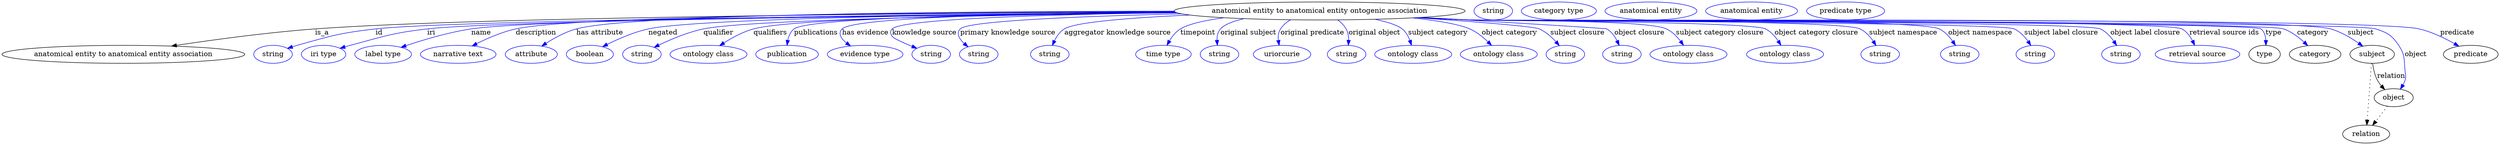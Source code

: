 digraph {
	graph [bb="0,0,4985,283"];
	node [label="\N"];
	"anatomical entity to anatomical entity ontogenic association"	[height=0.5,
		label="anatomical entity to anatomical entity ontogenic association",
		pos="2630.4,265",
		width=8.0701];
	"anatomical entity to anatomical entity association"	[height=0.5,
		pos="242.43,178",
		width=6.7341];
	"anatomical entity to anatomical entity ontogenic association" -> "anatomical entity to anatomical entity association"	[label=is_a,
		lp="639.43,221.5",
		pos="e,338.53,194.59 2341.8,262.96 1869,260.57 949.84,252.93 625.43,229 531.51,222.07 425.36,207.7 348.68,196.13"];
	id	[color=blue,
		height=0.5,
		label=string,
		pos="541.43,178",
		width=1.0652];
	"anatomical entity to anatomical entity ontogenic association" -> id	[color=blue,
		label=id,
		lp="753.43,221.5",
		pos="e,570.42,189.97 2344.8,261.66 1856.9,257.23 900.27,246.44 746.43,229 675.58,220.97 658.08,215.28 589.43,196 586.32,195.13 583.13,\
194.16 579.93,193.14",
		style=solid];
	iri	[color=blue,
		height=0.5,
		label="iri type",
		pos="642.43,178",
		width=1.2277];
	"anatomical entity to anatomical entity ontogenic association" -> iri	[color=blue,
		label=iri,
		lp="856.43,221.5",
		pos="e,675.36,190.11 2345.5,261.42 1879.7,256.74 992.36,245.78 848.43,229 779.33,220.95 762.63,213.98 695.43,196 692.06,195.1 688.59,\
194.11 685.11,193.09",
		style=solid];
	name	[color=blue,
		height=0.5,
		label="label type",
		pos="761.43,178",
		width=1.5707];
	"anatomical entity to anatomical entity ontogenic association" -> name	[color=blue,
		label=name,
		lp="956.43,221.5",
		pos="e,797.03,192.1 2343.3,262.1 1896.3,258.52 1071,249.27 936.43,229 891.5,222.23 841.82,207.29 806.91,195.49",
		style=solid];
	description	[color=blue,
		height=0.5,
		label="narrative text",
		pos="911.43,178",
		width=2.0943];
	"anatomical entity to anatomical entity ontogenic association" -> description	[color=blue,
		label=description,
		lp="1064.9,221.5",
		pos="e,939.16,194.99 2340.4,263.84 1912.5,262.68 1148.7,256.68 1024.4,229 997.8,223.07 969.74,210.69 948.24,199.73",
		style=solid];
	"has attribute"	[color=blue,
		height=0.5,
		label=attribute,
		pos="1056.4,178",
		width=1.4443];
	"anatomical entity to anatomical entity ontogenic association" -> "has attribute"	[color=blue,
		label="has attribute",
		lp="1192.4,221.5",
		pos="e,1077.4,194.73 2339.7,264.69 1939.8,264.49 1256.8,259.56 1145.4,229 1124.2,223.19 1102.7,211.27 1086.1,200.53",
		style=solid];
	negated	[color=blue,
		height=0.5,
		label=boolean,
		pos="1173.4,178",
		width=1.2999];
	"anatomical entity to anatomical entity ontogenic association" -> negated	[color=blue,
		label=negated,
		lp="1318.4,221.5",
		pos="e,1198.7,193.27 2342.9,262.28 1979.5,259.21 1389,250.9 1289.4,229 1260.8,222.69 1230.3,209.31 1207.9,197.97",
		style=solid];
	qualifier	[color=blue,
		height=0.5,
		label=string,
		pos="1276.4,178",
		width=1.0652];
	"anatomical entity to anatomical entity ontogenic association" -> qualifier	[color=blue,
		label=qualifier,
		lp="1429.4,221.5",
		pos="e,1301,192.08 2345.9,261.24 2011.1,257.16 1489.1,247.86 1399.4,229 1368,222.38 1334.3,208.13 1310.1,196.53",
		style=solid];
	qualifiers	[color=blue,
		height=0.5,
		label="ontology class",
		pos="1409.4,178",
		width=2.1304];
	"anatomical entity to anatomical entity ontogenic association" -> qualifiers	[color=blue,
		label=qualifiers,
		lp="1532.9,221.5",
		pos="e,1431.8,195.41 2343.4,262.15 2035,259.04 1578.4,250.78 1499.4,229 1478.5,223.23 1457.2,211.67 1440.5,201.12",
		style=solid];
	publications	[color=blue,
		height=0.5,
		label=publication,
		pos="1566.4,178",
		width=1.7332];
	"anatomical entity to anatomical entity ontogenic association" -> publications	[color=blue,
		label=publications,
		lp="1624.4,221.5",
		pos="e,1566.4,196.18 2342,262.72 2041.6,260.13 1610.2,252.33 1580.4,229 1573.4,223.48 1569.7,214.73 1567.8,206.08",
		style=solid];
	"has evidence"	[color=blue,
		height=0.5,
		label="evidence type",
		pos="1722.4,178",
		width=2.0943];
	"anatomical entity to anatomical entity ontogenic association" -> "has evidence"	[color=blue,
		label="has evidence",
		lp="1722.9,221.5",
		pos="e,1693.2,194.71 2341.5,263.02 2069.2,260.63 1699.5,252.96 1676.4,229 1667.7,219.91 1674.3,209.68 1684.9,200.86",
		style=solid];
	"knowledge source"	[color=blue,
		height=0.5,
		label=string,
		pos="1854.4,178",
		width=1.0652];
	"anatomical entity to anatomical entity ontogenic association" -> "knowledge source"	[color=blue,
		label="knowledge source",
		lp="1840.9,221.5",
		pos="e,1825.7,190.14 2345,261.63 2104.5,258.18 1796.3,249.72 1776.4,229 1771.8,224.19 1772.8,219.6 1776.4,214 1779,210.08 1797.8,201.57 \
1816.4,193.92",
		style=solid];
	"primary knowledge source"	[color=blue,
		height=0.5,
		label=string,
		pos="1949.4,178",
		width=1.0652];
	"anatomical entity to anatomical entity ontogenic association" -> "primary knowledge source"	[color=blue,
		label="primary knowledge source",
		lp="2007.4,221.5",
		pos="e,1927.9,193.09 2354.9,259.29 2159.1,254.54 1928.1,245.48 1912.4,229 1903.9,220 1910.5,208.99 1920.3,199.59",
		style=solid];
	"aggregator knowledge source"	[color=blue,
		height=0.5,
		label=string,
		pos="2091.4,178",
		width=1.0652];
	"anatomical entity to anatomical entity ontogenic association" -> "aggregator knowledge source"	[color=blue,
		label="aggregator knowledge source",
		lp="2226.9,221.5",
		pos="e,2096.5,195.92 2371.4,256.81 2257,251.68 2143.1,243.1 2120.4,229 2111.6,223.49 2105.1,214.21 2100.6,205.14",
		style=solid];
	timepoint	[color=blue,
		height=0.5,
		label="time type",
		pos="2318.4,178",
		width=1.5346];
	"anatomical entity to anatomical entity ontogenic association" -> timepoint	[color=blue,
		label=timepoint,
		lp="2387.4,221.5",
		pos="e,2325.6,196.25 2439.4,251.38 2401.8,246.25 2368.9,239.07 2352.4,229 2343.2,223.33 2335.8,214.07 2330.4,205.05",
		style=solid];
	"original subject"	[color=blue,
		height=0.5,
		label=string,
		pos="2430.4,178",
		width=1.0652];
	"anatomical entity to anatomical entity ontogenic association" -> "original subject"	[color=blue,
		label="original subject",
		lp="2488.4,221.5",
		pos="e,2426.1,196.27 2479.5,249.56 2457.9,244.6 2440.2,237.94 2432.4,229 2427,222.84 2425.4,214.44 2425.4,206.28",
		style=solid];
	"original predicate"	[color=blue,
		height=0.5,
		label=uriorcurie,
		pos="2555.4,178",
		width=1.5887];
	"anatomical entity to anatomical entity ontogenic association" -> "original predicate"	[color=blue,
		label="original predicate",
		lp="2615.9,221.5",
		pos="e,2549.6,196.05 2572.2,247.24 2564.4,242.57 2557.3,236.6 2552.4,229 2548.1,222.3 2547.2,213.98 2548,206.06",
		style=solid];
	"original object"	[color=blue,
		height=0.5,
		label=string,
		pos="2684.4,178",
		width=1.0652];
	"anatomical entity to anatomical entity ontogenic association" -> "original object"	[color=blue,
		label="original object",
		lp="2739.9,221.5",
		pos="e,2687.9,196.23 2666.5,247.11 2673.2,242.25 2679.4,236.24 2683.4,229 2687.2,222.2 2688.4,214.06 2688.5,206.33",
		style=solid];
	"subject category"	[color=blue,
		height=0.5,
		label="ontology class",
		pos="2817.4,178",
		width=2.1304];
	"anatomical entity to anatomical entity ontogenic association" -> "subject category"	[color=blue,
		label="subject category",
		lp="2866.9,221.5",
		pos="e,2814.1,196.3 2740.9,248.34 2764.8,243.19 2785.9,236.76 2795.4,229 2802.6,223.15 2807.5,214.48 2810.8,205.99",
		style=solid];
	"object category"	[color=blue,
		height=0.5,
		label="ontology class",
		pos="2988.4,178",
		width=2.1304];
	"anatomical entity to anatomical entity ontogenic association" -> "object category"	[color=blue,
		label="object category",
		lp="3009.9,221.5",
		pos="e,2974,195.88 2816,251.12 2864.1,245.83 2908.5,238.62 2930.4,229 2944,223.04 2956.8,212.77 2966.8,203.09",
		style=solid];
	"subject closure"	[color=blue,
		height=0.5,
		label=string,
		pos="3121.4,178",
		width=1.0652];
	"anatomical entity to anatomical entity ontogenic association" -> "subject closure"	[color=blue,
		label="subject closure",
		lp="3145.9,221.5",
		pos="e,3109.3,195.57 2823.4,251.52 2935.8,243.77 3057.6,234.3 3069.4,229 3082.2,223.24 3093.8,212.95 3102.7,203.19",
		style=solid];
	"object closure"	[color=blue,
		height=0.5,
		label=string,
		pos="3234.4,178",
		width=1.0652];
	"anatomical entity to anatomical entity ontogenic association" -> "object closure"	[color=blue,
		label="object closure",
		lp="3269.4,221.5",
		pos="e,3229,195.96 2833.8,252.14 2998.1,242.48 3202.4,230.24 3204.4,229 3213.4,223.54 3220.1,214.28 3224.8,205.19",
		style=solid];
	"subject category closure"	[color=blue,
		height=0.5,
		label="ontology class",
		pos="3367.4,178",
		width=2.1304];
	"anatomical entity to anatomical entity ontogenic association" -> "subject category closure"	[color=blue,
		label="subject category closure",
		lp="3429.9,221.5",
		pos="e,3357.5,196.18 2834.1,252.16 2866.4,250.37 2899.3,248.59 2930.4,247 2974.1,244.76 3284,247.91 3323.4,229 3334.7,223.58 3344.3,213.8 \
3351.7,204.32",
		style=solid];
	"object category closure"	[color=blue,
		height=0.5,
		label="ontology class",
		pos="3560.4,178",
		width=2.1304];
	"anatomical entity to anatomical entity ontogenic association" -> "object category closure"	[color=blue,
		label="object category closure",
		lp="3622.9,221.5",
		pos="e,3552.1,196.2 2830.5,251.93 2863.9,250.13 2898.1,248.41 2930.4,247 2963.2,245.57 3492.1,243.86 3521.4,229 3531.8,223.72 3540.3,\
214.22 3546.7,204.92",
		style=solid];
	"subject namespace"	[color=blue,
		height=0.5,
		label=string,
		pos="3750.4,178",
		width=1.0652];
	"anatomical entity to anatomical entity ontogenic association" -> "subject namespace"	[color=blue,
		label="subject namespace",
		lp="3796.4,221.5",
		pos="e,3742.1,195.75 2828.9,251.81 2862.7,250 2897.6,248.31 2930.4,247 2973.7,245.27 3671.6,248.23 3710.4,229 3721.3,223.64 3730.1,213.81 \
3736.7,204.28",
		style=solid];
	"object namespace"	[color=blue,
		height=0.5,
		label=string,
		pos="3909.4,178",
		width=1.0652];
	"anatomical entity to anatomical entity ontogenic association" -> "object namespace"	[color=blue,
		label="object namespace",
		lp="3950.4,221.5",
		pos="e,3900.8,195.78 2827.7,251.77 2861.9,249.95 2897.2,248.26 2930.4,247 2982.5,245.03 3821.5,251.74 3868.4,229 3879.4,223.67 3888.5,\
213.85 3895.2,204.32",
		style=solid];
	"subject label closure"	[color=blue,
		height=0.5,
		label=string,
		pos="4060.4,178",
		width=1.0652];
	"anatomical entity to anatomical entity ontogenic association" -> "subject label closure"	[color=blue,
		label="subject label closure",
		lp="4112.4,221.5",
		pos="e,4051.5,195.8 2827.3,251.72 2861.6,249.89 2897.1,248.22 2930.4,247 2960.6,245.89 3991.1,241.99 4018.4,229 4029.6,223.7 4038.8,213.89 \
4045.8,204.35",
		style=solid];
	"object label closure"	[color=blue,
		height=0.5,
		label=string,
		pos="4231.4,178",
		width=1.0652];
	"anatomical entity to anatomical entity ontogenic association" -> "object label closure"	[color=blue,
		label="object label closure",
		lp="4279.9,221.5",
		pos="e,4222.8,195.8 2826.4,251.7 2861.1,249.86 2896.8,248.19 2930.4,247 2965.4,245.76 4158.9,244.2 4190.4,229 4201.4,223.7 4210.5,213.88 \
4217.2,204.34",
		style=solid];
	"retrieval source ids"	[color=blue,
		height=0.5,
		label="retrieval source",
		pos="4384.4,178",
		width=2.347];
	"anatomical entity to anatomical entity ontogenic association" -> "retrieval source ids"	[color=blue,
		label="retrieval source ids",
		lp="4437.9,221.5",
		pos="e,4378.8,196.16 2826,251.67 2860.8,249.83 2896.7,248.17 2930.4,247 2969.9,245.63 4319,248.44 4353.4,229 4362.7,223.78 4369.5,214.56 \
4374.4,205.45",
		style=solid];
	type	[height=0.5,
		pos="4518.4,178",
		width=0.86659];
	"anatomical entity to anatomical entity ontogenic association" -> type	[color=blue,
		label=type,
		lp="4536.4,221.5",
		pos="e,4521.1,195.98 2825.6,251.66 2860.5,249.82 2896.5,248.15 2930.4,247 2952.4,246.25 4494.9,243.51 4511.4,229 4517.9,223.32 4520.4,\
214.65 4521.1,206.12",
		style=solid];
	category	[height=0.5,
		pos="4619.4,178",
		width=1.4263];
	"anatomical entity to anatomical entity ontogenic association" -> category	[color=blue,
		label=category,
		lp="4614.9,221.5",
		pos="e,4604.7,195.48 2825.6,251.65 2860.5,249.81 2896.5,248.15 2930.4,247 2975.6,245.47 4513.9,244.1 4556.4,229 4571.7,223.59 4586,212.83 \
4597.2,202.68",
		style=solid];
	subject	[height=0.5,
		pos="4733.4,178",
		width=1.2277];
	"anatomical entity to anatomical entity ontogenic association" -> subject	[color=blue,
		label=subject,
		lp="4710.4,221.5",
		pos="e,4714.7,194.32 2825.6,251.63 2860.5,249.79 2896.5,248.14 2930.4,247 3025.9,243.8 4558.5,255.07 4650.4,229 4670.6,223.28 4690.8,\
211.29 4706.2,200.49",
		style=solid];
	object	[height=0.5,
		pos="4776.4,91",
		width=1.0832];
	"anatomical entity to anatomical entity ontogenic association" -> object	[color=blue,
		label=object,
		lp="4820.4,178",
		pos="e,4789.8,108.09 2825.2,251.64 2860.2,249.79 2896.4,248.13 2930.4,247 2980.7,245.33 4692.6,244.63 4740.4,229 4764.3,221.18 4772.4,\
216.87 4786.4,196 4800.2,175.52 4796.5,166.51 4799.4,142 4800.2,135.38 4801.3,133.39 4799.4,127 4798.4,123.55 4796.9,120.13 4795.2,\
116.85",
		style=solid];
	predicate	[height=0.5,
		pos="4930.4,178",
		width=1.5165];
	"anatomical entity to anatomical entity ontogenic association" -> predicate	[color=blue,
		label=predicate,
		lp="4903.4,221.5",
		pos="e,4906.6,194.35 2825.2,251.62 2860.2,249.78 2896.4,248.12 2930.4,247 3035.8,243.52 4724.8,253.1 4827.4,229 4852.3,223.15 4878.2,\
210.56 4897.8,199.47",
		style=solid];
	association_type	[color=blue,
		height=0.5,
		label=string,
		pos="2977.4,265",
		width=1.0652];
	association_category	[color=blue,
		height=0.5,
		label="category type",
		pos="3108.4,265",
		width=2.0762];
	subject -> object	[label=relation,
		lp="4771.4,134.5",
		pos="e,4758.5,107.23 4734.5,159.55 4735.7,149.57 4738.2,137.07 4743.4,127 4745.7,122.68 4748.6,118.52 4751.8,114.66"];
	relation	[height=0.5,
		pos="4721.4,18",
		width=1.2999];
	subject -> relation	[pos="e,4722.7,36.188 4732.1,159.79 4730,132.48 4726,78.994 4723.5,46.38",
		style=dotted];
	"anatomical entity to anatomical entity ontogenic association_subject"	[color=blue,
		height=0.5,
		label="anatomical entity",
		pos="3292.4,265",
		width=2.5456];
	object -> relation	[pos="e,4734.2,35.54 4763.9,73.889 4757,64.939 4748.2,53.617 4740.5,43.584",
		style=dotted];
	"anatomical entity to anatomical entity ontogenic association_object"	[color=blue,
		height=0.5,
		label="anatomical entity",
		pos="3493.4,265",
		width=2.5456];
	"anatomical entity to anatomical entity ontogenic association_predicate"	[color=blue,
		height=0.5,
		label="predicate type",
		pos="3681.4,265",
		width=2.1665];
}
